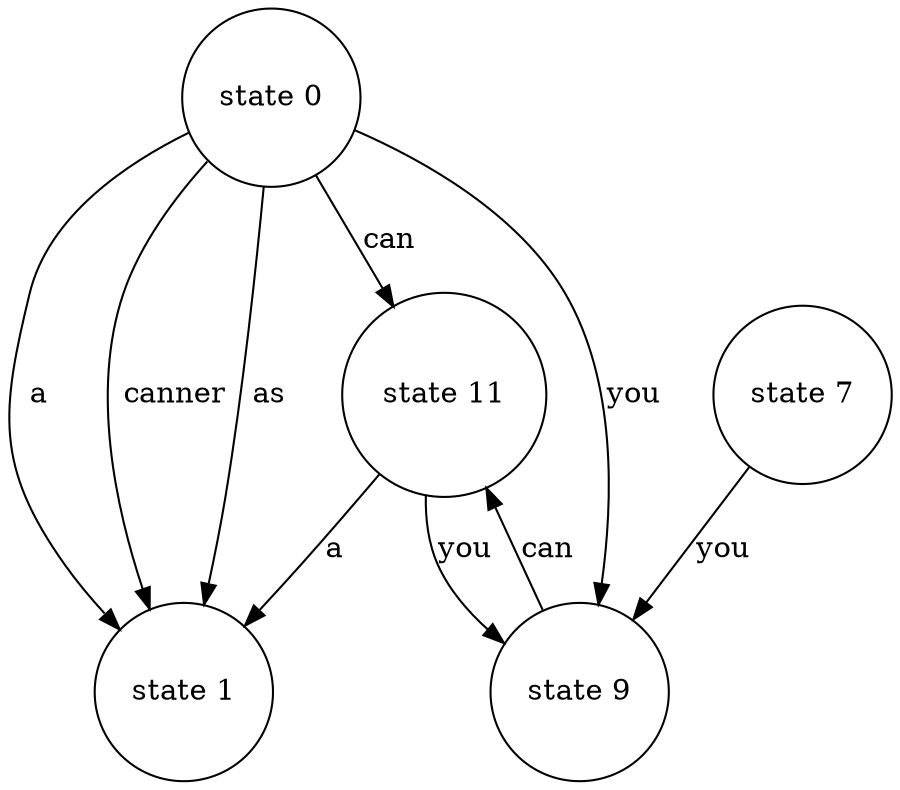 digraph abc{ 
node [shape = circle, ordering=out];"state 11" -> "state 1" [ label="a" ]; 
"state 11" -> "state 9" [ label="you" ]; 
"state 7" -> "state 9" [ label="you" ]; 
"state 0" -> "state 1" [ label="a" ]; 
"state 0" -> "state 1" [ label="canner" ]; 
"state 0" -> "state 1" [ label="as" ]; 
"state 0" -> "state 11" [ label="can" ]; 
"state 0" -> "state 9" [ label="you" ]; 
"state 9" -> "state 11" [ label="can" ]; 
}